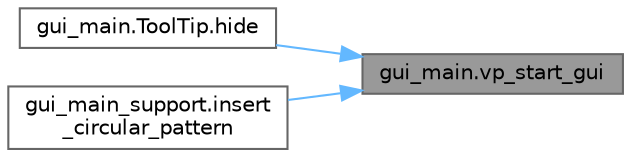 digraph "gui_main.vp_start_gui"
{
 // LATEX_PDF_SIZE
  bgcolor="transparent";
  edge [fontname=Helvetica,fontsize=10,labelfontname=Helvetica,labelfontsize=10];
  node [fontname=Helvetica,fontsize=10,shape=box,height=0.2,width=0.4];
  rankdir="RL";
  Node1 [id="Node000001",label="gui_main.vp_start_gui",height=0.2,width=0.4,color="gray40", fillcolor="grey60", style="filled", fontcolor="black",tooltip=" "];
  Node1 -> Node2 [id="edge1_Node000001_Node000002",dir="back",color="steelblue1",style="solid",tooltip=" "];
  Node2 [id="Node000002",label="gui_main.ToolTip.hide",height=0.2,width=0.4,color="grey40", fillcolor="white", style="filled",URL="$classgui__main_1_1_tool_tip.html#ae178d58cc01e33ecd9a22578c0acea15",tooltip=" "];
  Node1 -> Node3 [id="edge2_Node000001_Node000003",dir="back",color="steelblue1",style="solid",tooltip=" "];
  Node3 [id="Node000003",label="gui_main_support.insert\l_circular_pattern",height=0.2,width=0.4,color="grey40", fillcolor="white", style="filled",URL="$namespacegui__main__support.html#abf1701e13f5146a9a99d17668e489121",tooltip=" "];
}
